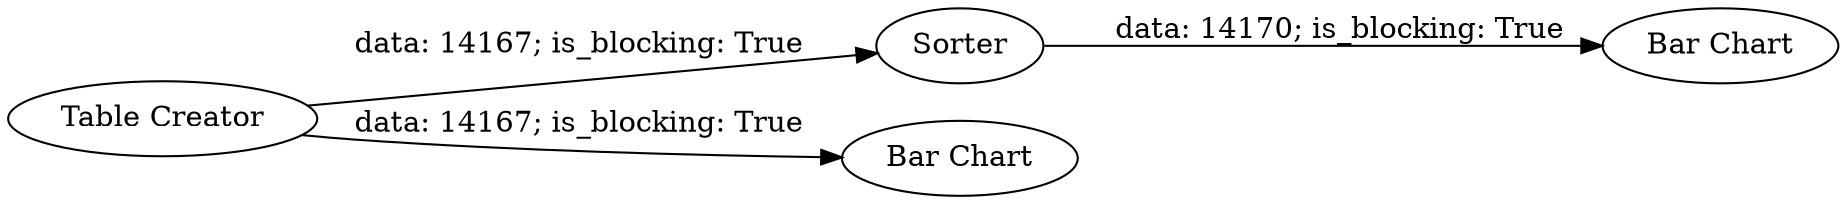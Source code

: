 digraph {
	"8393895416610502862_2" [label=Sorter]
	"8393895416610502862_4" [label="Bar Chart"]
	"8393895416610502862_3" [label="Bar Chart"]
	"8393895416610502862_1" [label="Table Creator"]
	"8393895416610502862_1" -> "8393895416610502862_2" [label="data: 14167; is_blocking: True"]
	"8393895416610502862_2" -> "8393895416610502862_4" [label="data: 14170; is_blocking: True"]
	"8393895416610502862_1" -> "8393895416610502862_3" [label="data: 14167; is_blocking: True"]
	rankdir=LR
}
